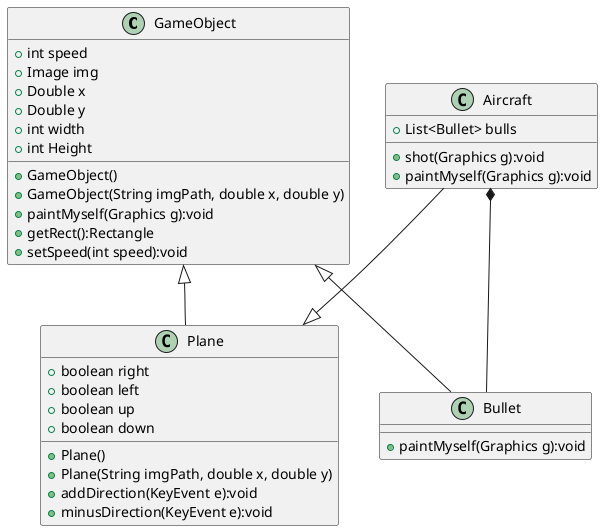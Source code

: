 @startuml

GameObject<|--Plane
GameObject<|--Bullet
Aircraft*--Bullet
Aircraft--|>Plane



class GameObject{
    +int speed
    +Image img
    +Double x
    +Double y
    +int width
    +int Height
    +GameObject()
    +GameObject(String imgPath, double x, double y)
    +paintMyself(Graphics g):void
    +getRect():Rectangle
    +setSpeed(int speed):void
}
class Plane{
    +boolean right
    +boolean left
    +boolean up
    +boolean down
    +Plane()
    +Plane(String imgPath, double x, double y)
    +addDirection(KeyEvent e):void
    +minusDirection(KeyEvent e):void
}
class Bullet{
    +paintMyself(Graphics g):void
}
class Aircraft{
    +List<Bullet> bulls
    +shot(Graphics g):void
    +paintMyself(Graphics g):void

}
@enduml